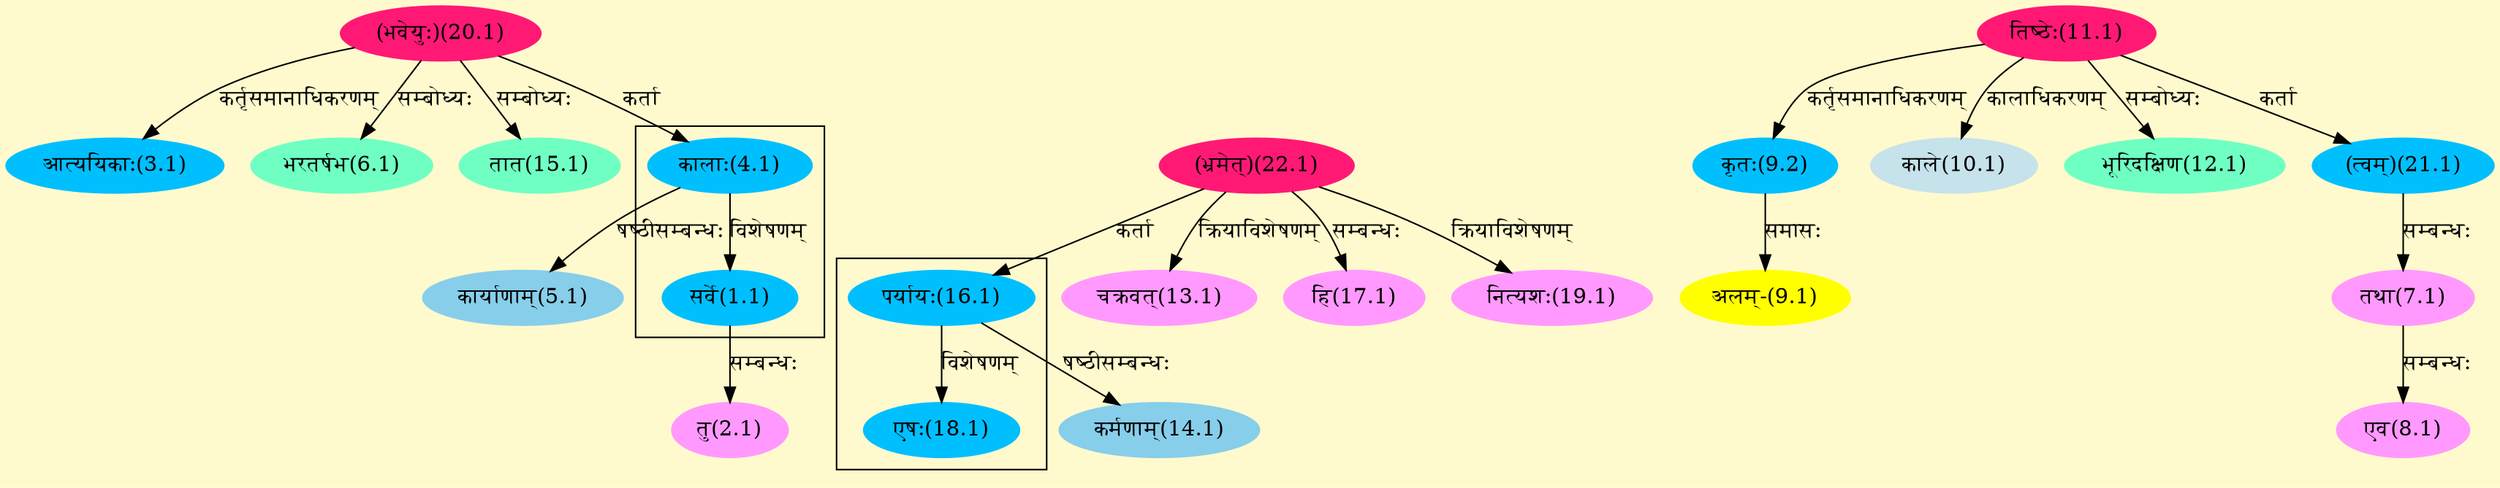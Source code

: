 digraph G{
rankdir=BT;
 compound=true;
 bgcolor="lemonchiffon1";

subgraph cluster_1{
Node1_1 [style=filled, color="#00BFFF" label = "सर्वे(1.1)"]
Node4_1 [style=filled, color="#00BFFF" label = "कालाः(4.1)"]

}

subgraph cluster_2{
Node18_1 [style=filled, color="#00BFFF" label = "एषः(18.1)"]
Node16_1 [style=filled, color="#00BFFF" label = "पर्यायः(16.1)"]

}
Node2_1 [style=filled, color="#FF99FF" label = "तु(2.1)"]
Node1_1 [style=filled, color="#00BFFF" label = "सर्वे(1.1)"]
Node3_1 [style=filled, color="#00BFFF" label = "आत्ययिकाः(3.1)"]
Node20_1 [style=filled, color="#FF1975" label = "(भवेयुः)(20.1)"]
Node4_1 [style=filled, color="#00BFFF" label = "कालाः(4.1)"]
Node5_1 [style=filled, color="#87CEEB" label = "कार्याणाम्(5.1)"]
Node6_1 [style=filled, color="#6FFFC3" label = "भरतर्षभ(6.1)"]
Node7_1 [style=filled, color="#FF99FF" label = "तथा(7.1)"]
Node21_1 [style=filled, color="#00BFFF" label = "(त्वम्)(21.1)"]
Node8_1 [style=filled, color="#FF99FF" label = "एव(8.1)"]
Node9_1 [style=filled, color="#FFFF00" label = "अलम्-(9.1)"]
Node9_2 [style=filled, color="#00BFFF" label = "कृतः(9.2)"]
Node11_1 [style=filled, color="#FF1975" label = "तिष्ठेः(11.1)"]
Node10_1 [style=filled, color="#C6E2EB" label = "काले(10.1)"]
Node [style=filled, color="" label = "()"]
Node12_1 [style=filled, color="#6FFFC3" label = "भूरिदक्षिण(12.1)"]
Node13_1 [style=filled, color="#FF99FF" label = "चक्रवत्(13.1)"]
Node22_1 [style=filled, color="#FF1975" label = "(भ्रमेत्)(22.1)"]
Node14_1 [style=filled, color="#87CEEB" label = "कर्मणाम्(14.1)"]
Node16_1 [style=filled, color="#00BFFF" label = "पर्यायः(16.1)"]
Node15_1 [style=filled, color="#6FFFC3" label = "तात(15.1)"]
Node17_1 [style=filled, color="#FF99FF" label = "हि(17.1)"]
Node19_1 [style=filled, color="#FF99FF" label = "नित्यशः(19.1)"]
/* Start of Relations section */

Node1_1 -> Node4_1 [  label="विशेषणम्"  dir="back" ]
Node2_1 -> Node1_1 [  label="सम्बन्धः"  dir="back" ]
Node3_1 -> Node20_1 [  label="कर्तृसमानाधिकरणम्"  dir="back" ]
Node4_1 -> Node20_1 [  label="कर्ता"  dir="back" ]
Node5_1 -> Node4_1 [  label="षष्ठीसम्बन्धः"  dir="back" ]
Node6_1 -> Node20_1 [  label="सम्बोध्यः"  dir="back" ]
Node7_1 -> Node21_1 [  label="सम्बन्धः"  dir="back" ]
Node8_1 -> Node7_1 [  label="सम्बन्धः"  dir="back" ]
Node9_1 -> Node9_2 [  label="समासः"  dir="back" ]
Node9_2 -> Node11_1 [  label="कर्तृसमानाधिकरणम्"  dir="back" ]
Node10_1 -> Node11_1 [  label="कालाधिकरणम्"  dir="back" ]
Node12_1 -> Node11_1 [  label="सम्बोध्यः"  dir="back" ]
Node13_1 -> Node22_1 [  label="क्रियाविशेषणम्"  dir="back" ]
Node14_1 -> Node16_1 [  label="षष्ठीसम्बन्धः"  dir="back" ]
Node15_1 -> Node20_1 [  label="सम्बोध्यः"  dir="back" ]
Node16_1 -> Node22_1 [  label="कर्ता"  dir="back" ]
Node17_1 -> Node22_1 [  label="सम्बन्धः"  dir="back" ]
Node18_1 -> Node16_1 [  label="विशेषणम्"  dir="back" ]
Node19_1 -> Node22_1 [  label="क्रियाविशेषणम्"  dir="back" ]
Node21_1 -> Node11_1 [  label="कर्ता"  dir="back" ]
}
